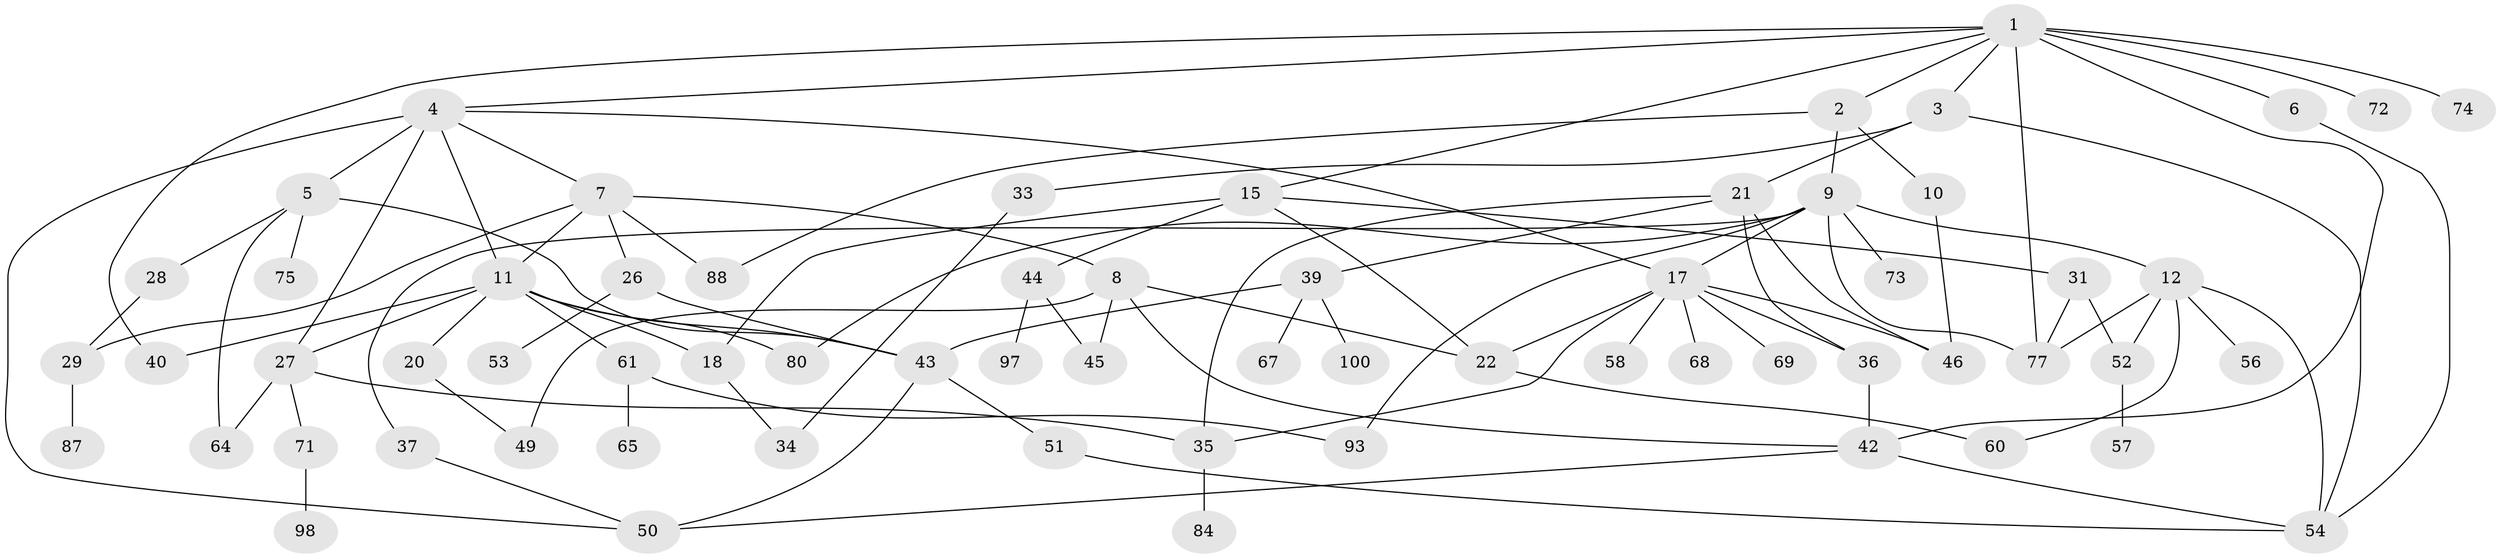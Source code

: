 // original degree distribution, {9: 0.009900990099009901, 5: 0.0891089108910891, 3: 0.2376237623762376, 7: 0.009900990099009901, 6: 0.019801980198019802, 2: 0.3069306930693069, 8: 0.0297029702970297, 1: 0.22772277227722773, 4: 0.06930693069306931}
// Generated by graph-tools (version 1.1) at 2025/41/03/06/25 10:41:26]
// undirected, 65 vertices, 101 edges
graph export_dot {
graph [start="1"]
  node [color=gray90,style=filled];
  1 [super="+47"];
  2 [super="+55"];
  3 [super="+14"];
  4 [super="+13"];
  5 [super="+23"];
  6;
  7 [super="+38"];
  8 [super="+25"];
  9 [super="+90"];
  10 [super="+19"];
  11 [super="+30"];
  12 [super="+24"];
  15 [super="+16"];
  17 [super="+41"];
  18 [super="+83"];
  20;
  21 [super="+32"];
  22 [super="+62"];
  26 [super="+76"];
  27 [super="+94"];
  28;
  29 [super="+70"];
  31 [super="+48"];
  33;
  34;
  35 [super="+59"];
  36 [super="+66"];
  37 [super="+63"];
  39 [super="+96"];
  40;
  42 [super="+86"];
  43 [super="+78"];
  44;
  45;
  46;
  49 [super="+91"];
  50 [super="+85"];
  51;
  52;
  53;
  54 [super="+79"];
  56;
  57;
  58;
  60 [super="+92"];
  61 [super="+81"];
  64;
  65;
  67 [super="+89"];
  68;
  69;
  71;
  72;
  73 [super="+99"];
  74;
  75;
  77 [super="+95"];
  80 [super="+82"];
  84;
  87;
  88;
  93 [super="+101"];
  97;
  98;
  100;
  1 -- 2;
  1 -- 3;
  1 -- 4;
  1 -- 6;
  1 -- 15;
  1 -- 74;
  1 -- 72 [weight=2];
  1 -- 40;
  1 -- 42;
  1 -- 77;
  2 -- 9;
  2 -- 10;
  2 -- 88;
  3 -- 54;
  3 -- 33;
  3 -- 21;
  4 -- 5 [weight=2];
  4 -- 7;
  4 -- 17;
  4 -- 50;
  4 -- 27;
  4 -- 11;
  5 -- 28;
  5 -- 43;
  5 -- 75;
  5 -- 64;
  6 -- 54;
  7 -- 8;
  7 -- 11;
  7 -- 26;
  7 -- 29;
  7 -- 88;
  8 -- 22;
  8 -- 49;
  8 -- 42;
  8 -- 45;
  9 -- 12;
  9 -- 17;
  9 -- 37;
  9 -- 73;
  9 -- 80;
  9 -- 93;
  9 -- 77;
  10 -- 46;
  11 -- 20;
  11 -- 27;
  11 -- 61;
  11 -- 43;
  11 -- 40;
  11 -- 18;
  11 -- 80;
  12 -- 56;
  12 -- 52;
  12 -- 54;
  12 -- 77;
  12 -- 60;
  15 -- 18 [weight=2];
  15 -- 22;
  15 -- 44;
  15 -- 31;
  17 -- 68;
  17 -- 69 [weight=2];
  17 -- 46;
  17 -- 58;
  17 -- 22;
  17 -- 35;
  17 -- 36;
  18 -- 34;
  20 -- 49;
  21 -- 36;
  21 -- 39;
  21 -- 46;
  21 -- 35;
  22 -- 60;
  26 -- 53;
  26 -- 43;
  27 -- 35;
  27 -- 64;
  27 -- 71;
  28 -- 29;
  29 -- 87;
  31 -- 52;
  31 -- 77;
  33 -- 34;
  35 -- 84;
  36 -- 42;
  37 -- 50;
  39 -- 67;
  39 -- 100;
  39 -- 43;
  42 -- 50;
  42 -- 54;
  43 -- 51;
  43 -- 50;
  44 -- 97;
  44 -- 45;
  51 -- 54;
  52 -- 57;
  61 -- 65;
  61 -- 93;
  71 -- 98;
}
